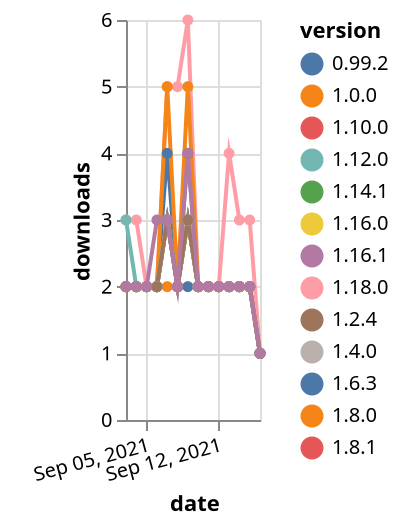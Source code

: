 {"$schema": "https://vega.github.io/schema/vega-lite/v5.json", "description": "A simple bar chart with embedded data.", "data": {"values": [{"date": "2021-09-03", "total": 264, "delta": 3, "version": "1.18.0"}, {"date": "2021-09-04", "total": 267, "delta": 3, "version": "1.18.0"}, {"date": "2021-09-05", "total": 269, "delta": 2, "version": "1.18.0"}, {"date": "2021-09-06", "total": 271, "delta": 2, "version": "1.18.0"}, {"date": "2021-09-07", "total": 276, "delta": 5, "version": "1.18.0"}, {"date": "2021-09-08", "total": 281, "delta": 5, "version": "1.18.0"}, {"date": "2021-09-09", "total": 287, "delta": 6, "version": "1.18.0"}, {"date": "2021-09-10", "total": 289, "delta": 2, "version": "1.18.0"}, {"date": "2021-09-11", "total": 291, "delta": 2, "version": "1.18.0"}, {"date": "2021-09-12", "total": 293, "delta": 2, "version": "1.18.0"}, {"date": "2021-09-13", "total": 297, "delta": 4, "version": "1.18.0"}, {"date": "2021-09-14", "total": 300, "delta": 3, "version": "1.18.0"}, {"date": "2021-09-15", "total": 303, "delta": 3, "version": "1.18.0"}, {"date": "2021-09-16", "total": 304, "delta": 1, "version": "1.18.0"}, {"date": "2021-09-03", "total": 1914, "delta": 2, "version": "1.8.0"}, {"date": "2021-09-04", "total": 1916, "delta": 2, "version": "1.8.0"}, {"date": "2021-09-05", "total": 1918, "delta": 2, "version": "1.8.0"}, {"date": "2021-09-06", "total": 1920, "delta": 2, "version": "1.8.0"}, {"date": "2021-09-07", "total": 1922, "delta": 2, "version": "1.8.0"}, {"date": "2021-09-08", "total": 1924, "delta": 2, "version": "1.8.0"}, {"date": "2021-09-09", "total": 1927, "delta": 3, "version": "1.8.0"}, {"date": "2021-09-10", "total": 1929, "delta": 2, "version": "1.8.0"}, {"date": "2021-09-11", "total": 1931, "delta": 2, "version": "1.8.0"}, {"date": "2021-09-12", "total": 1933, "delta": 2, "version": "1.8.0"}, {"date": "2021-09-13", "total": 1935, "delta": 2, "version": "1.8.0"}, {"date": "2021-09-14", "total": 1937, "delta": 2, "version": "1.8.0"}, {"date": "2021-09-15", "total": 1939, "delta": 2, "version": "1.8.0"}, {"date": "2021-09-16", "total": 1940, "delta": 1, "version": "1.8.0"}, {"date": "2021-09-03", "total": 2885, "delta": 2, "version": "0.99.2"}, {"date": "2021-09-04", "total": 2887, "delta": 2, "version": "0.99.2"}, {"date": "2021-09-05", "total": 2889, "delta": 2, "version": "0.99.2"}, {"date": "2021-09-06", "total": 2891, "delta": 2, "version": "0.99.2"}, {"date": "2021-09-07", "total": 2894, "delta": 3, "version": "0.99.2"}, {"date": "2021-09-08", "total": 2896, "delta": 2, "version": "0.99.2"}, {"date": "2021-09-09", "total": 2898, "delta": 2, "version": "0.99.2"}, {"date": "2021-09-10", "total": 2900, "delta": 2, "version": "0.99.2"}, {"date": "2021-09-11", "total": 2902, "delta": 2, "version": "0.99.2"}, {"date": "2021-09-12", "total": 2904, "delta": 2, "version": "0.99.2"}, {"date": "2021-09-13", "total": 2906, "delta": 2, "version": "0.99.2"}, {"date": "2021-09-14", "total": 2908, "delta": 2, "version": "0.99.2"}, {"date": "2021-09-15", "total": 2910, "delta": 2, "version": "0.99.2"}, {"date": "2021-09-16", "total": 2911, "delta": 1, "version": "0.99.2"}, {"date": "2021-09-03", "total": 1723, "delta": 2, "version": "1.10.0"}, {"date": "2021-09-04", "total": 1725, "delta": 2, "version": "1.10.0"}, {"date": "2021-09-05", "total": 1727, "delta": 2, "version": "1.10.0"}, {"date": "2021-09-06", "total": 1729, "delta": 2, "version": "1.10.0"}, {"date": "2021-09-07", "total": 1732, "delta": 3, "version": "1.10.0"}, {"date": "2021-09-08", "total": 1734, "delta": 2, "version": "1.10.0"}, {"date": "2021-09-09", "total": 1737, "delta": 3, "version": "1.10.0"}, {"date": "2021-09-10", "total": 1739, "delta": 2, "version": "1.10.0"}, {"date": "2021-09-11", "total": 1741, "delta": 2, "version": "1.10.0"}, {"date": "2021-09-12", "total": 1743, "delta": 2, "version": "1.10.0"}, {"date": "2021-09-13", "total": 1745, "delta": 2, "version": "1.10.0"}, {"date": "2021-09-14", "total": 1747, "delta": 2, "version": "1.10.0"}, {"date": "2021-09-15", "total": 1749, "delta": 2, "version": "1.10.0"}, {"date": "2021-09-16", "total": 1750, "delta": 1, "version": "1.10.0"}, {"date": "2021-09-03", "total": 2664, "delta": 2, "version": "1.6.3"}, {"date": "2021-09-04", "total": 2666, "delta": 2, "version": "1.6.3"}, {"date": "2021-09-05", "total": 2668, "delta": 2, "version": "1.6.3"}, {"date": "2021-09-06", "total": 2670, "delta": 2, "version": "1.6.3"}, {"date": "2021-09-07", "total": 2674, "delta": 4, "version": "1.6.3"}, {"date": "2021-09-08", "total": 2676, "delta": 2, "version": "1.6.3"}, {"date": "2021-09-09", "total": 2680, "delta": 4, "version": "1.6.3"}, {"date": "2021-09-10", "total": 2682, "delta": 2, "version": "1.6.3"}, {"date": "2021-09-11", "total": 2684, "delta": 2, "version": "1.6.3"}, {"date": "2021-09-12", "total": 2686, "delta": 2, "version": "1.6.3"}, {"date": "2021-09-13", "total": 2688, "delta": 2, "version": "1.6.3"}, {"date": "2021-09-14", "total": 2690, "delta": 2, "version": "1.6.3"}, {"date": "2021-09-15", "total": 2692, "delta": 2, "version": "1.6.3"}, {"date": "2021-09-16", "total": 2693, "delta": 1, "version": "1.6.3"}, {"date": "2021-09-03", "total": 3766, "delta": 2, "version": "1.0.0"}, {"date": "2021-09-04", "total": 3768, "delta": 2, "version": "1.0.0"}, {"date": "2021-09-05", "total": 3770, "delta": 2, "version": "1.0.0"}, {"date": "2021-09-06", "total": 3772, "delta": 2, "version": "1.0.0"}, {"date": "2021-09-07", "total": 3777, "delta": 5, "version": "1.0.0"}, {"date": "2021-09-08", "total": 3779, "delta": 2, "version": "1.0.0"}, {"date": "2021-09-09", "total": 3784, "delta": 5, "version": "1.0.0"}, {"date": "2021-09-10", "total": 3786, "delta": 2, "version": "1.0.0"}, {"date": "2021-09-11", "total": 3788, "delta": 2, "version": "1.0.0"}, {"date": "2021-09-12", "total": 3790, "delta": 2, "version": "1.0.0"}, {"date": "2021-09-13", "total": 3792, "delta": 2, "version": "1.0.0"}, {"date": "2021-09-14", "total": 3794, "delta": 2, "version": "1.0.0"}, {"date": "2021-09-15", "total": 3796, "delta": 2, "version": "1.0.0"}, {"date": "2021-09-16", "total": 3797, "delta": 1, "version": "1.0.0"}, {"date": "2021-09-03", "total": 759, "delta": 2, "version": "1.16.0"}, {"date": "2021-09-04", "total": 761, "delta": 2, "version": "1.16.0"}, {"date": "2021-09-05", "total": 763, "delta": 2, "version": "1.16.0"}, {"date": "2021-09-06", "total": 765, "delta": 2, "version": "1.16.0"}, {"date": "2021-09-07", "total": 768, "delta": 3, "version": "1.16.0"}, {"date": "2021-09-08", "total": 770, "delta": 2, "version": "1.16.0"}, {"date": "2021-09-09", "total": 773, "delta": 3, "version": "1.16.0"}, {"date": "2021-09-10", "total": 775, "delta": 2, "version": "1.16.0"}, {"date": "2021-09-11", "total": 777, "delta": 2, "version": "1.16.0"}, {"date": "2021-09-12", "total": 779, "delta": 2, "version": "1.16.0"}, {"date": "2021-09-13", "total": 781, "delta": 2, "version": "1.16.0"}, {"date": "2021-09-14", "total": 783, "delta": 2, "version": "1.16.0"}, {"date": "2021-09-15", "total": 785, "delta": 2, "version": "1.16.0"}, {"date": "2021-09-16", "total": 786, "delta": 1, "version": "1.16.0"}, {"date": "2021-09-03", "total": 2243, "delta": 2, "version": "1.8.1"}, {"date": "2021-09-04", "total": 2245, "delta": 2, "version": "1.8.1"}, {"date": "2021-09-05", "total": 2247, "delta": 2, "version": "1.8.1"}, {"date": "2021-09-06", "total": 2249, "delta": 2, "version": "1.8.1"}, {"date": "2021-09-07", "total": 2252, "delta": 3, "version": "1.8.1"}, {"date": "2021-09-08", "total": 2254, "delta": 2, "version": "1.8.1"}, {"date": "2021-09-09", "total": 2257, "delta": 3, "version": "1.8.1"}, {"date": "2021-09-10", "total": 2259, "delta": 2, "version": "1.8.1"}, {"date": "2021-09-11", "total": 2261, "delta": 2, "version": "1.8.1"}, {"date": "2021-09-12", "total": 2263, "delta": 2, "version": "1.8.1"}, {"date": "2021-09-13", "total": 2265, "delta": 2, "version": "1.8.1"}, {"date": "2021-09-14", "total": 2267, "delta": 2, "version": "1.8.1"}, {"date": "2021-09-15", "total": 2269, "delta": 2, "version": "1.8.1"}, {"date": "2021-09-16", "total": 2270, "delta": 1, "version": "1.8.1"}, {"date": "2021-09-03", "total": 1099, "delta": 2, "version": "1.14.1"}, {"date": "2021-09-04", "total": 1101, "delta": 2, "version": "1.14.1"}, {"date": "2021-09-05", "total": 1103, "delta": 2, "version": "1.14.1"}, {"date": "2021-09-06", "total": 1105, "delta": 2, "version": "1.14.1"}, {"date": "2021-09-07", "total": 1108, "delta": 3, "version": "1.14.1"}, {"date": "2021-09-08", "total": 1110, "delta": 2, "version": "1.14.1"}, {"date": "2021-09-09", "total": 1113, "delta": 3, "version": "1.14.1"}, {"date": "2021-09-10", "total": 1115, "delta": 2, "version": "1.14.1"}, {"date": "2021-09-11", "total": 1117, "delta": 2, "version": "1.14.1"}, {"date": "2021-09-12", "total": 1119, "delta": 2, "version": "1.14.1"}, {"date": "2021-09-13", "total": 1121, "delta": 2, "version": "1.14.1"}, {"date": "2021-09-14", "total": 1123, "delta": 2, "version": "1.14.1"}, {"date": "2021-09-15", "total": 1125, "delta": 2, "version": "1.14.1"}, {"date": "2021-09-16", "total": 1126, "delta": 1, "version": "1.14.1"}, {"date": "2021-09-03", "total": 1563, "delta": 3, "version": "1.12.0"}, {"date": "2021-09-04", "total": 1565, "delta": 2, "version": "1.12.0"}, {"date": "2021-09-05", "total": 1567, "delta": 2, "version": "1.12.0"}, {"date": "2021-09-06", "total": 1569, "delta": 2, "version": "1.12.0"}, {"date": "2021-09-07", "total": 1572, "delta": 3, "version": "1.12.0"}, {"date": "2021-09-08", "total": 1574, "delta": 2, "version": "1.12.0"}, {"date": "2021-09-09", "total": 1577, "delta": 3, "version": "1.12.0"}, {"date": "2021-09-10", "total": 1579, "delta": 2, "version": "1.12.0"}, {"date": "2021-09-11", "total": 1581, "delta": 2, "version": "1.12.0"}, {"date": "2021-09-12", "total": 1583, "delta": 2, "version": "1.12.0"}, {"date": "2021-09-13", "total": 1585, "delta": 2, "version": "1.12.0"}, {"date": "2021-09-14", "total": 1587, "delta": 2, "version": "1.12.0"}, {"date": "2021-09-15", "total": 1589, "delta": 2, "version": "1.12.0"}, {"date": "2021-09-16", "total": 1590, "delta": 1, "version": "1.12.0"}, {"date": "2021-09-03", "total": 2686, "delta": 2, "version": "1.4.0"}, {"date": "2021-09-04", "total": 2688, "delta": 2, "version": "1.4.0"}, {"date": "2021-09-05", "total": 2690, "delta": 2, "version": "1.4.0"}, {"date": "2021-09-06", "total": 2692, "delta": 2, "version": "1.4.0"}, {"date": "2021-09-07", "total": 2695, "delta": 3, "version": "1.4.0"}, {"date": "2021-09-08", "total": 2697, "delta": 2, "version": "1.4.0"}, {"date": "2021-09-09", "total": 2700, "delta": 3, "version": "1.4.0"}, {"date": "2021-09-10", "total": 2702, "delta": 2, "version": "1.4.0"}, {"date": "2021-09-11", "total": 2704, "delta": 2, "version": "1.4.0"}, {"date": "2021-09-12", "total": 2706, "delta": 2, "version": "1.4.0"}, {"date": "2021-09-13", "total": 2708, "delta": 2, "version": "1.4.0"}, {"date": "2021-09-14", "total": 2710, "delta": 2, "version": "1.4.0"}, {"date": "2021-09-15", "total": 2712, "delta": 2, "version": "1.4.0"}, {"date": "2021-09-16", "total": 2713, "delta": 1, "version": "1.4.0"}, {"date": "2021-09-03", "total": 2648, "delta": 2, "version": "1.2.4"}, {"date": "2021-09-04", "total": 2650, "delta": 2, "version": "1.2.4"}, {"date": "2021-09-05", "total": 2652, "delta": 2, "version": "1.2.4"}, {"date": "2021-09-06", "total": 2654, "delta": 2, "version": "1.2.4"}, {"date": "2021-09-07", "total": 2657, "delta": 3, "version": "1.2.4"}, {"date": "2021-09-08", "total": 2659, "delta": 2, "version": "1.2.4"}, {"date": "2021-09-09", "total": 2662, "delta": 3, "version": "1.2.4"}, {"date": "2021-09-10", "total": 2664, "delta": 2, "version": "1.2.4"}, {"date": "2021-09-11", "total": 2666, "delta": 2, "version": "1.2.4"}, {"date": "2021-09-12", "total": 2668, "delta": 2, "version": "1.2.4"}, {"date": "2021-09-13", "total": 2670, "delta": 2, "version": "1.2.4"}, {"date": "2021-09-14", "total": 2672, "delta": 2, "version": "1.2.4"}, {"date": "2021-09-15", "total": 2674, "delta": 2, "version": "1.2.4"}, {"date": "2021-09-16", "total": 2675, "delta": 1, "version": "1.2.4"}, {"date": "2021-09-03", "total": 417, "delta": 2, "version": "1.16.1"}, {"date": "2021-09-04", "total": 419, "delta": 2, "version": "1.16.1"}, {"date": "2021-09-05", "total": 421, "delta": 2, "version": "1.16.1"}, {"date": "2021-09-06", "total": 424, "delta": 3, "version": "1.16.1"}, {"date": "2021-09-07", "total": 427, "delta": 3, "version": "1.16.1"}, {"date": "2021-09-08", "total": 429, "delta": 2, "version": "1.16.1"}, {"date": "2021-09-09", "total": 433, "delta": 4, "version": "1.16.1"}, {"date": "2021-09-10", "total": 435, "delta": 2, "version": "1.16.1"}, {"date": "2021-09-11", "total": 437, "delta": 2, "version": "1.16.1"}, {"date": "2021-09-12", "total": 439, "delta": 2, "version": "1.16.1"}, {"date": "2021-09-13", "total": 441, "delta": 2, "version": "1.16.1"}, {"date": "2021-09-14", "total": 443, "delta": 2, "version": "1.16.1"}, {"date": "2021-09-15", "total": 445, "delta": 2, "version": "1.16.1"}, {"date": "2021-09-16", "total": 446, "delta": 1, "version": "1.16.1"}]}, "width": "container", "mark": {"type": "line", "point": {"filled": true}}, "encoding": {"x": {"field": "date", "type": "temporal", "timeUnit": "yearmonthdate", "title": "date", "axis": {"labelAngle": -15}}, "y": {"field": "delta", "type": "quantitative", "title": "downloads"}, "color": {"field": "version", "type": "nominal"}, "tooltip": {"field": "delta"}}}